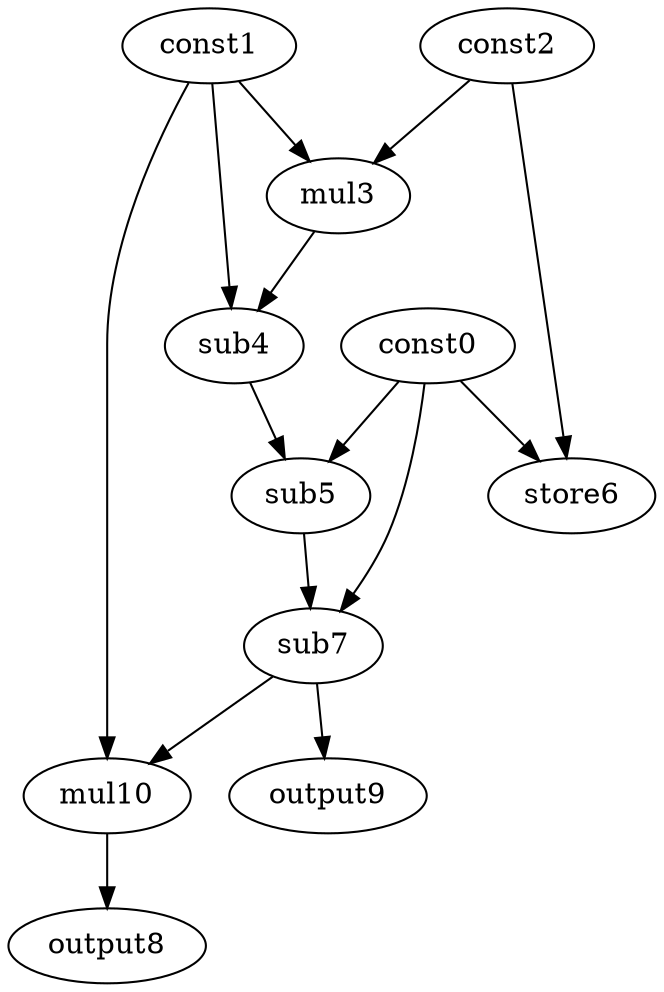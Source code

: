 digraph G { 
const0[opcode=const]; 
const1[opcode=const]; 
const2[opcode=const]; 
mul3[opcode=mul]; 
sub4[opcode=sub]; 
sub5[opcode=sub]; 
store6[opcode=store]; 
sub7[opcode=sub]; 
output8[opcode=output]; 
output9[opcode=output]; 
mul10[opcode=mul]; 
const1->mul3[operand=0];
const2->mul3[operand=1];
const0->store6[operand=0];
const2->store6[operand=1];
const1->sub4[operand=0];
mul3->sub4[operand=1];
const0->sub5[operand=0];
sub4->sub5[operand=1];
const0->sub7[operand=0];
sub5->sub7[operand=1];
sub7->output9[operand=0];
sub7->mul10[operand=0];
const1->mul10[operand=1];
mul10->output8[operand=0];
}

